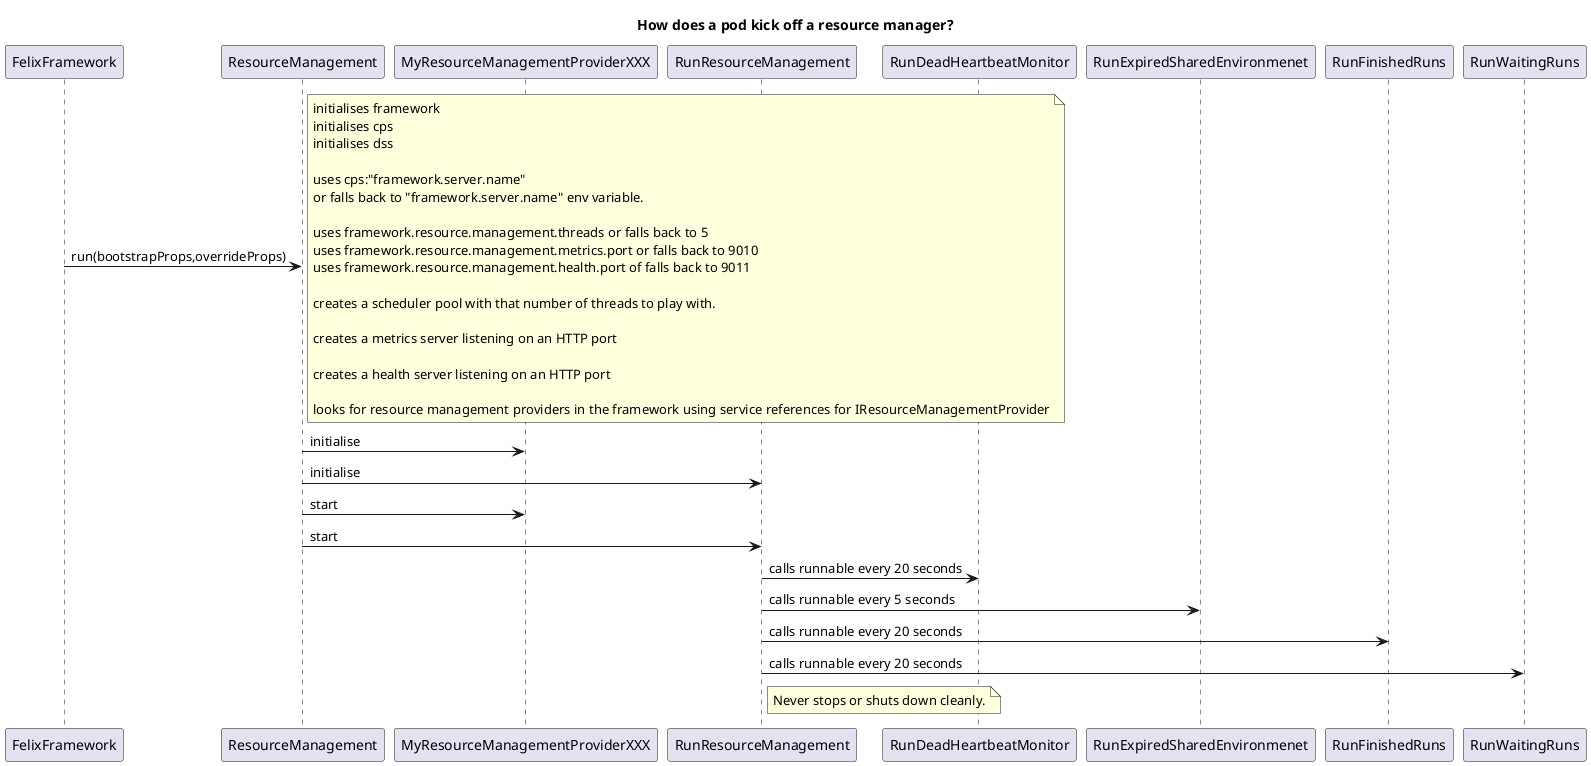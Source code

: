 @startuml 004-service-launching-sequence
title "How does a pod kick off a resource manager?"

FelixFramework -> ResourceManagement : run(bootstrapProps,overrideProps)
note right
initialises framework
initialises cps
initialises dss

uses cps:"framework.server.name"
or falls back to "framework.server.name" env variable.

uses framework.resource.management.threads or falls back to 5
uses framework.resource.management.metrics.port or falls back to 9010
uses framework.resource.management.health.port of falls back to 9011

creates a scheduler pool with that number of threads to play with.

creates a metrics server listening on an HTTP port

creates a health server listening on an HTTP port

looks for resource management providers in the framework using service references for IResourceManagementProvider
end note

ResourceManagement -> MyResourceManagementProviderXXX : initialise
ResourceManagement -> RunResourceManagement : initialise

ResourceManagement -> MyResourceManagementProviderXXX : start
ResourceManagement -> RunResourceManagement : start

RunResourceManagement -> RunDeadHeartbeatMonitor : calls runnable every 20 seconds
RunResourceManagement -> RunExpiredSharedEnvironmenet : calls runnable every 5 seconds
RunResourceManagement -> RunFinishedRuns : calls runnable every 20 seconds
RunResourceManagement -> RunWaitingRuns : calls runnable every 20 seconds

note right of RunResourceManagement
Never stops or shuts down cleanly.
end note


@enduml